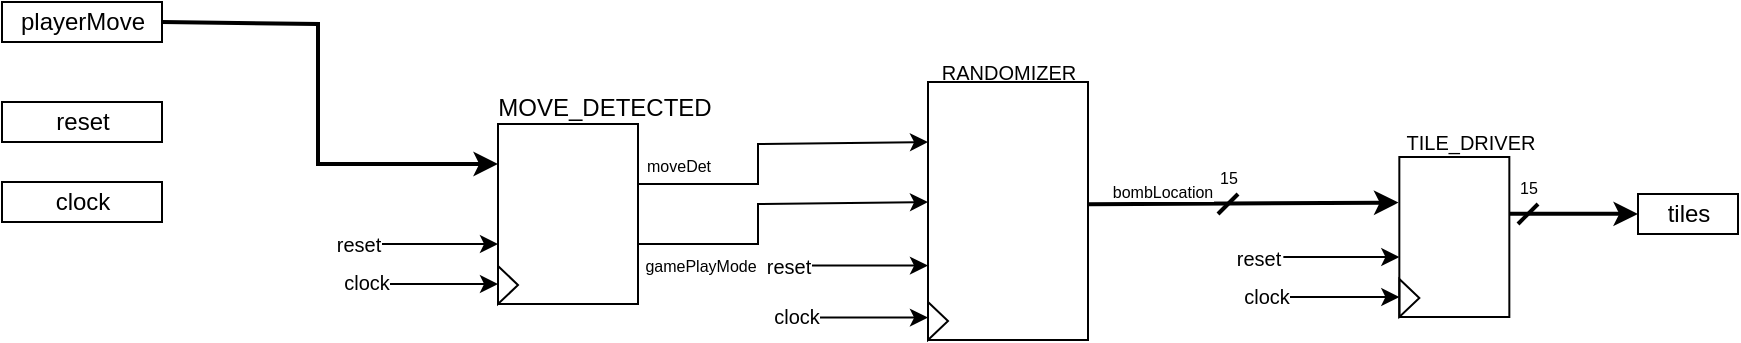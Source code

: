 <mxfile>
    <diagram id="KhUCfNvhIDTQsZcqQasR" name="Page-1">
        <mxGraphModel dx="1086" dy="779" grid="1" gridSize="10" guides="1" tooltips="1" connect="1" arrows="1" fold="1" page="1" pageScale="1" pageWidth="1169" pageHeight="827" background="none" math="0" shadow="0">
            <root>
                <mxCell id="0"/>
                <mxCell id="1" parent="0"/>
                <mxCell id="152" style="edgeStyle=none;html=1;exitX=0;exitY=0;exitDx=80;exitDy=10;exitPerimeter=0;entryX=0;entryY=0;entryDx=0;entryDy=20;entryPerimeter=0;strokeWidth=2;rounded=0;" edge="1" parent="1" source="2" target="137">
                    <mxGeometry relative="1" as="geometry">
                        <Array as="points">
                            <mxPoint x="370" y="380"/>
                            <mxPoint x="370" y="450"/>
                        </Array>
                    </mxGeometry>
                </mxCell>
                <mxCell id="2" value="playerMove" style="externalPins=0;recursiveResize=0;shadow=0;dashed=0;align=center;html=1;strokeWidth=1;shape=mxgraph.rtl.abstract.entity;container=1;collapsible=0;kind=input;drawPins=0;left=0;right=1;bottom=0;top=0;" parent="1" vertex="1">
                    <mxGeometry x="212" y="369" width="80" height="20" as="geometry"/>
                </mxCell>
                <mxCell id="3" value="tiles" style="externalPins=0;recursiveResize=0;shadow=0;dashed=0;align=center;html=1;strokeWidth=1;shape=mxgraph.rtl.abstract.entity;container=1;collapsible=0;kind=input;drawPins=0;left=0;right=1;bottom=0;top=0;" parent="1" vertex="1">
                    <mxGeometry x="1030" y="465" width="50" height="20" as="geometry"/>
                </mxCell>
                <mxCell id="157" style="edgeStyle=none;rounded=0;html=1;entryX=-0.008;entryY=0.285;entryDx=0;entryDy=0;entryPerimeter=0;strokeWidth=2;fontSize=8;exitX=0.998;exitY=0.474;exitDx=0;exitDy=0;exitPerimeter=0;" edge="1" parent="1" source="4" target="5">
                    <mxGeometry relative="1" as="geometry">
                        <mxPoint x="760" y="470" as="sourcePoint"/>
                        <Array as="points">
                            <mxPoint x="780" y="470"/>
                        </Array>
                    </mxGeometry>
                </mxCell>
                <mxCell id="159" value="bombLocation" style="edgeLabel;html=1;align=center;verticalAlign=middle;resizable=0;points=[];fontSize=8;" vertex="1" connectable="0" parent="157">
                    <mxGeometry x="-0.523" y="-1" relative="1" as="geometry">
                        <mxPoint y="-7" as="offset"/>
                    </mxGeometry>
                </mxCell>
                <mxCell id="4" value="" style="externalPins=0;recursiveResize=0;shadow=0;dashed=0;align=center;html=1;strokeWidth=1;shape=mxgraph.rtl.abstract.entity;container=1;collapsible=0;kind=sequential;drawPins=0;left=3;right=2;bottom=0;top=0;" parent="1" vertex="1">
                    <mxGeometry x="675.0" y="409" width="80" height="129" as="geometry"/>
                </mxCell>
                <mxCell id="53" value="" style="triangle;whiteSpace=wrap;html=1;strokeWidth=1;fontSize=10;fillColor=none;" parent="4" vertex="1">
                    <mxGeometry y="110" width="10" height="19" as="geometry"/>
                </mxCell>
                <mxCell id="160" style="edgeStyle=none;rounded=0;html=1;exitX=0.996;exitY=0.354;exitDx=0;exitDy=0;exitPerimeter=0;strokeWidth=2;fontSize=8;" edge="1" parent="1" source="5" target="3">
                    <mxGeometry relative="1" as="geometry"/>
                </mxCell>
                <mxCell id="5" value="" style="externalPins=0;recursiveResize=0;shadow=0;dashed=0;align=center;html=1;strokeWidth=1;shape=mxgraph.rtl.abstract.entity;container=1;collapsible=0;kind=sequential;drawPins=0;left=3;right=2;bottom=0;top=0;" parent="1" vertex="1">
                    <mxGeometry x="910.67" y="446.5" width="55" height="80" as="geometry"/>
                </mxCell>
                <mxCell id="14" value="reset" style="externalPins=0;recursiveResize=0;shadow=0;dashed=0;align=center;html=1;strokeWidth=1;shape=mxgraph.rtl.abstract.entity;container=1;collapsible=0;kind=input;drawPins=0;left=0;right=1;bottom=0;top=0;" parent="1" vertex="1">
                    <mxGeometry x="212" y="419" width="80" height="20" as="geometry"/>
                </mxCell>
                <mxCell id="15" value="clock" style="externalPins=0;recursiveResize=0;shadow=0;dashed=0;align=center;html=1;strokeWidth=1;shape=mxgraph.rtl.abstract.entity;container=1;collapsible=0;kind=input;drawPins=0;left=0;right=1;bottom=0;top=0;" parent="1" vertex="1">
                    <mxGeometry x="212" y="459" width="80" height="20" as="geometry"/>
                </mxCell>
                <mxCell id="128" value="" style="endArrow=classic;html=1;rounded=0;strokeWidth=1;fontSize=10;" parent="1" edge="1">
                    <mxGeometry width="50" height="50" relative="1" as="geometry">
                        <mxPoint x="617" y="500.81" as="sourcePoint"/>
                        <mxPoint x="675.0" y="500.81" as="targetPoint"/>
                    </mxGeometry>
                </mxCell>
                <mxCell id="129" value="reset" style="edgeLabel;html=1;align=center;verticalAlign=middle;resizable=0;points=[];fontSize=10;" parent="128" vertex="1" connectable="0">
                    <mxGeometry x="0.159" y="1" relative="1" as="geometry">
                        <mxPoint x="-46" y="1" as="offset"/>
                    </mxGeometry>
                </mxCell>
                <mxCell id="130" value="" style="endArrow=classic;html=1;rounded=0;strokeWidth=1;fontSize=10;" parent="1" edge="1">
                    <mxGeometry width="50" height="50" relative="1" as="geometry">
                        <mxPoint x="613" y="526.81" as="sourcePoint"/>
                        <mxPoint x="675.0" y="526.81" as="targetPoint"/>
                    </mxGeometry>
                </mxCell>
                <mxCell id="131" value="clock" style="edgeLabel;html=1;align=center;verticalAlign=middle;resizable=0;points=[];fontSize=10;" parent="130" vertex="1" connectable="0">
                    <mxGeometry x="0.245" y="-1" relative="1" as="geometry">
                        <mxPoint x="-43" y="-2" as="offset"/>
                    </mxGeometry>
                </mxCell>
                <mxCell id="132" value="RANDOMIZER" style="text;html=1;align=center;verticalAlign=middle;resizable=0;points=[];autosize=1;strokeColor=none;fillColor=none;fontSize=10;" parent="1" vertex="1">
                    <mxGeometry x="670.0" y="389" width="90" height="30" as="geometry"/>
                </mxCell>
                <mxCell id="134" value="TILE_DRIVER" style="text;html=1;align=center;verticalAlign=middle;resizable=0;points=[];autosize=1;strokeColor=none;fillColor=none;fontSize=10;" parent="1" vertex="1">
                    <mxGeometry x="900.67" y="423.5" width="90" height="30" as="geometry"/>
                </mxCell>
                <mxCell id="154" value="&lt;font style=&quot;font-size: 8px;&quot;&gt;moveDet&lt;/font&gt;" style="edgeStyle=none;rounded=0;html=1;exitX=0;exitY=0;exitDx=70;exitDy=30;exitPerimeter=0;entryX=0;entryY=0;entryDx=0;entryDy=30;entryPerimeter=0;strokeWidth=1;" edge="1" parent="1" source="137" target="4">
                    <mxGeometry x="-0.758" y="10" relative="1" as="geometry">
                        <Array as="points">
                            <mxPoint x="590" y="460"/>
                            <mxPoint x="590" y="440"/>
                        </Array>
                        <mxPoint as="offset"/>
                    </mxGeometry>
                </mxCell>
                <mxCell id="155" style="edgeStyle=none;rounded=0;html=1;entryX=0;entryY=0;entryDx=0;entryDy=60;entryPerimeter=0;strokeWidth=1;fontSize=8;exitX=0;exitY=0;exitDx=70;exitDy=60;exitPerimeter=0;" edge="1" parent="1" source="137" target="4">
                    <mxGeometry relative="1" as="geometry">
                        <mxPoint x="570" y="480" as="sourcePoint"/>
                        <Array as="points">
                            <mxPoint x="590" y="490"/>
                            <mxPoint x="590" y="470"/>
                        </Array>
                    </mxGeometry>
                </mxCell>
                <mxCell id="156" value="gamePlayMode" style="edgeLabel;html=1;align=center;verticalAlign=middle;resizable=0;points=[];fontSize=8;" vertex="1" connectable="0" parent="155">
                    <mxGeometry x="-0.486" y="-2" relative="1" as="geometry">
                        <mxPoint x="-12" y="9" as="offset"/>
                    </mxGeometry>
                </mxCell>
                <mxCell id="137" value="" style="externalPins=0;recursiveResize=0;shadow=0;dashed=0;align=center;html=1;strokeWidth=1;shape=mxgraph.rtl.abstract.entity;container=1;collapsible=0;kind=sequential;drawPins=0;left=3;right=2;bottom=0;top=0;" vertex="1" parent="1">
                    <mxGeometry x="460" y="430" width="70" height="90" as="geometry"/>
                </mxCell>
                <mxCell id="138" value="" style="triangle;whiteSpace=wrap;html=1;strokeWidth=1;fontSize=10;fillColor=none;" vertex="1" parent="137">
                    <mxGeometry y="71" width="10" height="19" as="geometry"/>
                </mxCell>
                <mxCell id="139" value="" style="endArrow=classic;html=1;rounded=0;strokeWidth=1;fontSize=10;" edge="1" parent="1">
                    <mxGeometry width="50" height="50" relative="1" as="geometry">
                        <mxPoint x="402" y="490.0" as="sourcePoint"/>
                        <mxPoint x="460" y="490.0" as="targetPoint"/>
                    </mxGeometry>
                </mxCell>
                <mxCell id="140" value="reset" style="edgeLabel;html=1;align=center;verticalAlign=middle;resizable=0;points=[];fontSize=10;" vertex="1" connectable="0" parent="139">
                    <mxGeometry x="0.159" y="1" relative="1" as="geometry">
                        <mxPoint x="-46" y="1" as="offset"/>
                    </mxGeometry>
                </mxCell>
                <mxCell id="141" value="" style="endArrow=classic;html=1;rounded=0;strokeWidth=1;fontSize=10;" edge="1" parent="1">
                    <mxGeometry width="50" height="50" relative="1" as="geometry">
                        <mxPoint x="398" y="510" as="sourcePoint"/>
                        <mxPoint x="460" y="510" as="targetPoint"/>
                    </mxGeometry>
                </mxCell>
                <mxCell id="142" value="clock" style="edgeLabel;html=1;align=center;verticalAlign=middle;resizable=0;points=[];fontSize=10;" vertex="1" connectable="0" parent="141">
                    <mxGeometry x="0.245" y="-1" relative="1" as="geometry">
                        <mxPoint x="-43" y="-2" as="offset"/>
                    </mxGeometry>
                </mxCell>
                <mxCell id="145" value="" style="triangle;whiteSpace=wrap;html=1;strokeWidth=1;fontSize=10;fillColor=none;" vertex="1" parent="1">
                    <mxGeometry x="910.67" y="507.5" width="10" height="19" as="geometry"/>
                </mxCell>
                <mxCell id="146" value="" style="endArrow=classic;html=1;rounded=0;strokeWidth=1;fontSize=10;" edge="1" parent="1">
                    <mxGeometry width="50" height="50" relative="1" as="geometry">
                        <mxPoint x="852.67" y="496.5" as="sourcePoint"/>
                        <mxPoint x="910.67" y="496.5" as="targetPoint"/>
                    </mxGeometry>
                </mxCell>
                <mxCell id="147" value="reset" style="edgeLabel;html=1;align=center;verticalAlign=middle;resizable=0;points=[];fontSize=10;" vertex="1" connectable="0" parent="146">
                    <mxGeometry x="0.159" y="1" relative="1" as="geometry">
                        <mxPoint x="-46" y="1" as="offset"/>
                    </mxGeometry>
                </mxCell>
                <mxCell id="148" value="" style="endArrow=classic;html=1;rounded=0;strokeWidth=1;fontSize=10;" edge="1" parent="1">
                    <mxGeometry width="50" height="50" relative="1" as="geometry">
                        <mxPoint x="848.67" y="516.5" as="sourcePoint"/>
                        <mxPoint x="910.67" y="516.5" as="targetPoint"/>
                    </mxGeometry>
                </mxCell>
                <mxCell id="149" value="clock" style="edgeLabel;html=1;align=center;verticalAlign=middle;resizable=0;points=[];fontSize=10;" vertex="1" connectable="0" parent="148">
                    <mxGeometry x="0.245" y="-1" relative="1" as="geometry">
                        <mxPoint x="-43" y="-2" as="offset"/>
                    </mxGeometry>
                </mxCell>
                <mxCell id="153" value="MOVE_DETECTED" style="text;html=1;align=center;verticalAlign=middle;resizable=0;points=[];autosize=1;strokeColor=none;fillColor=none;" vertex="1" parent="1">
                    <mxGeometry x="448" y="407" width="130" height="30" as="geometry"/>
                </mxCell>
                <mxCell id="158" value="15" style="verticalLabelPosition=top;shadow=0;dashed=0;align=center;html=1;verticalAlign=bottom;shape=mxgraph.electrical.transmission.bus_width;pointerEvents=1;fontSize=8;strokeWidth=2;labelPosition=center;" vertex="1" parent="1">
                    <mxGeometry x="820" y="465" width="10" height="10" as="geometry"/>
                </mxCell>
                <mxCell id="161" value="15" style="verticalLabelPosition=top;shadow=0;dashed=0;align=center;html=1;verticalAlign=bottom;shape=mxgraph.electrical.transmission.bus_width;pointerEvents=1;fontSize=8;strokeWidth=2;labelPosition=center;" vertex="1" parent="1">
                    <mxGeometry x="970" y="470" width="10" height="10" as="geometry"/>
                </mxCell>
            </root>
        </mxGraphModel>
    </diagram>
</mxfile>